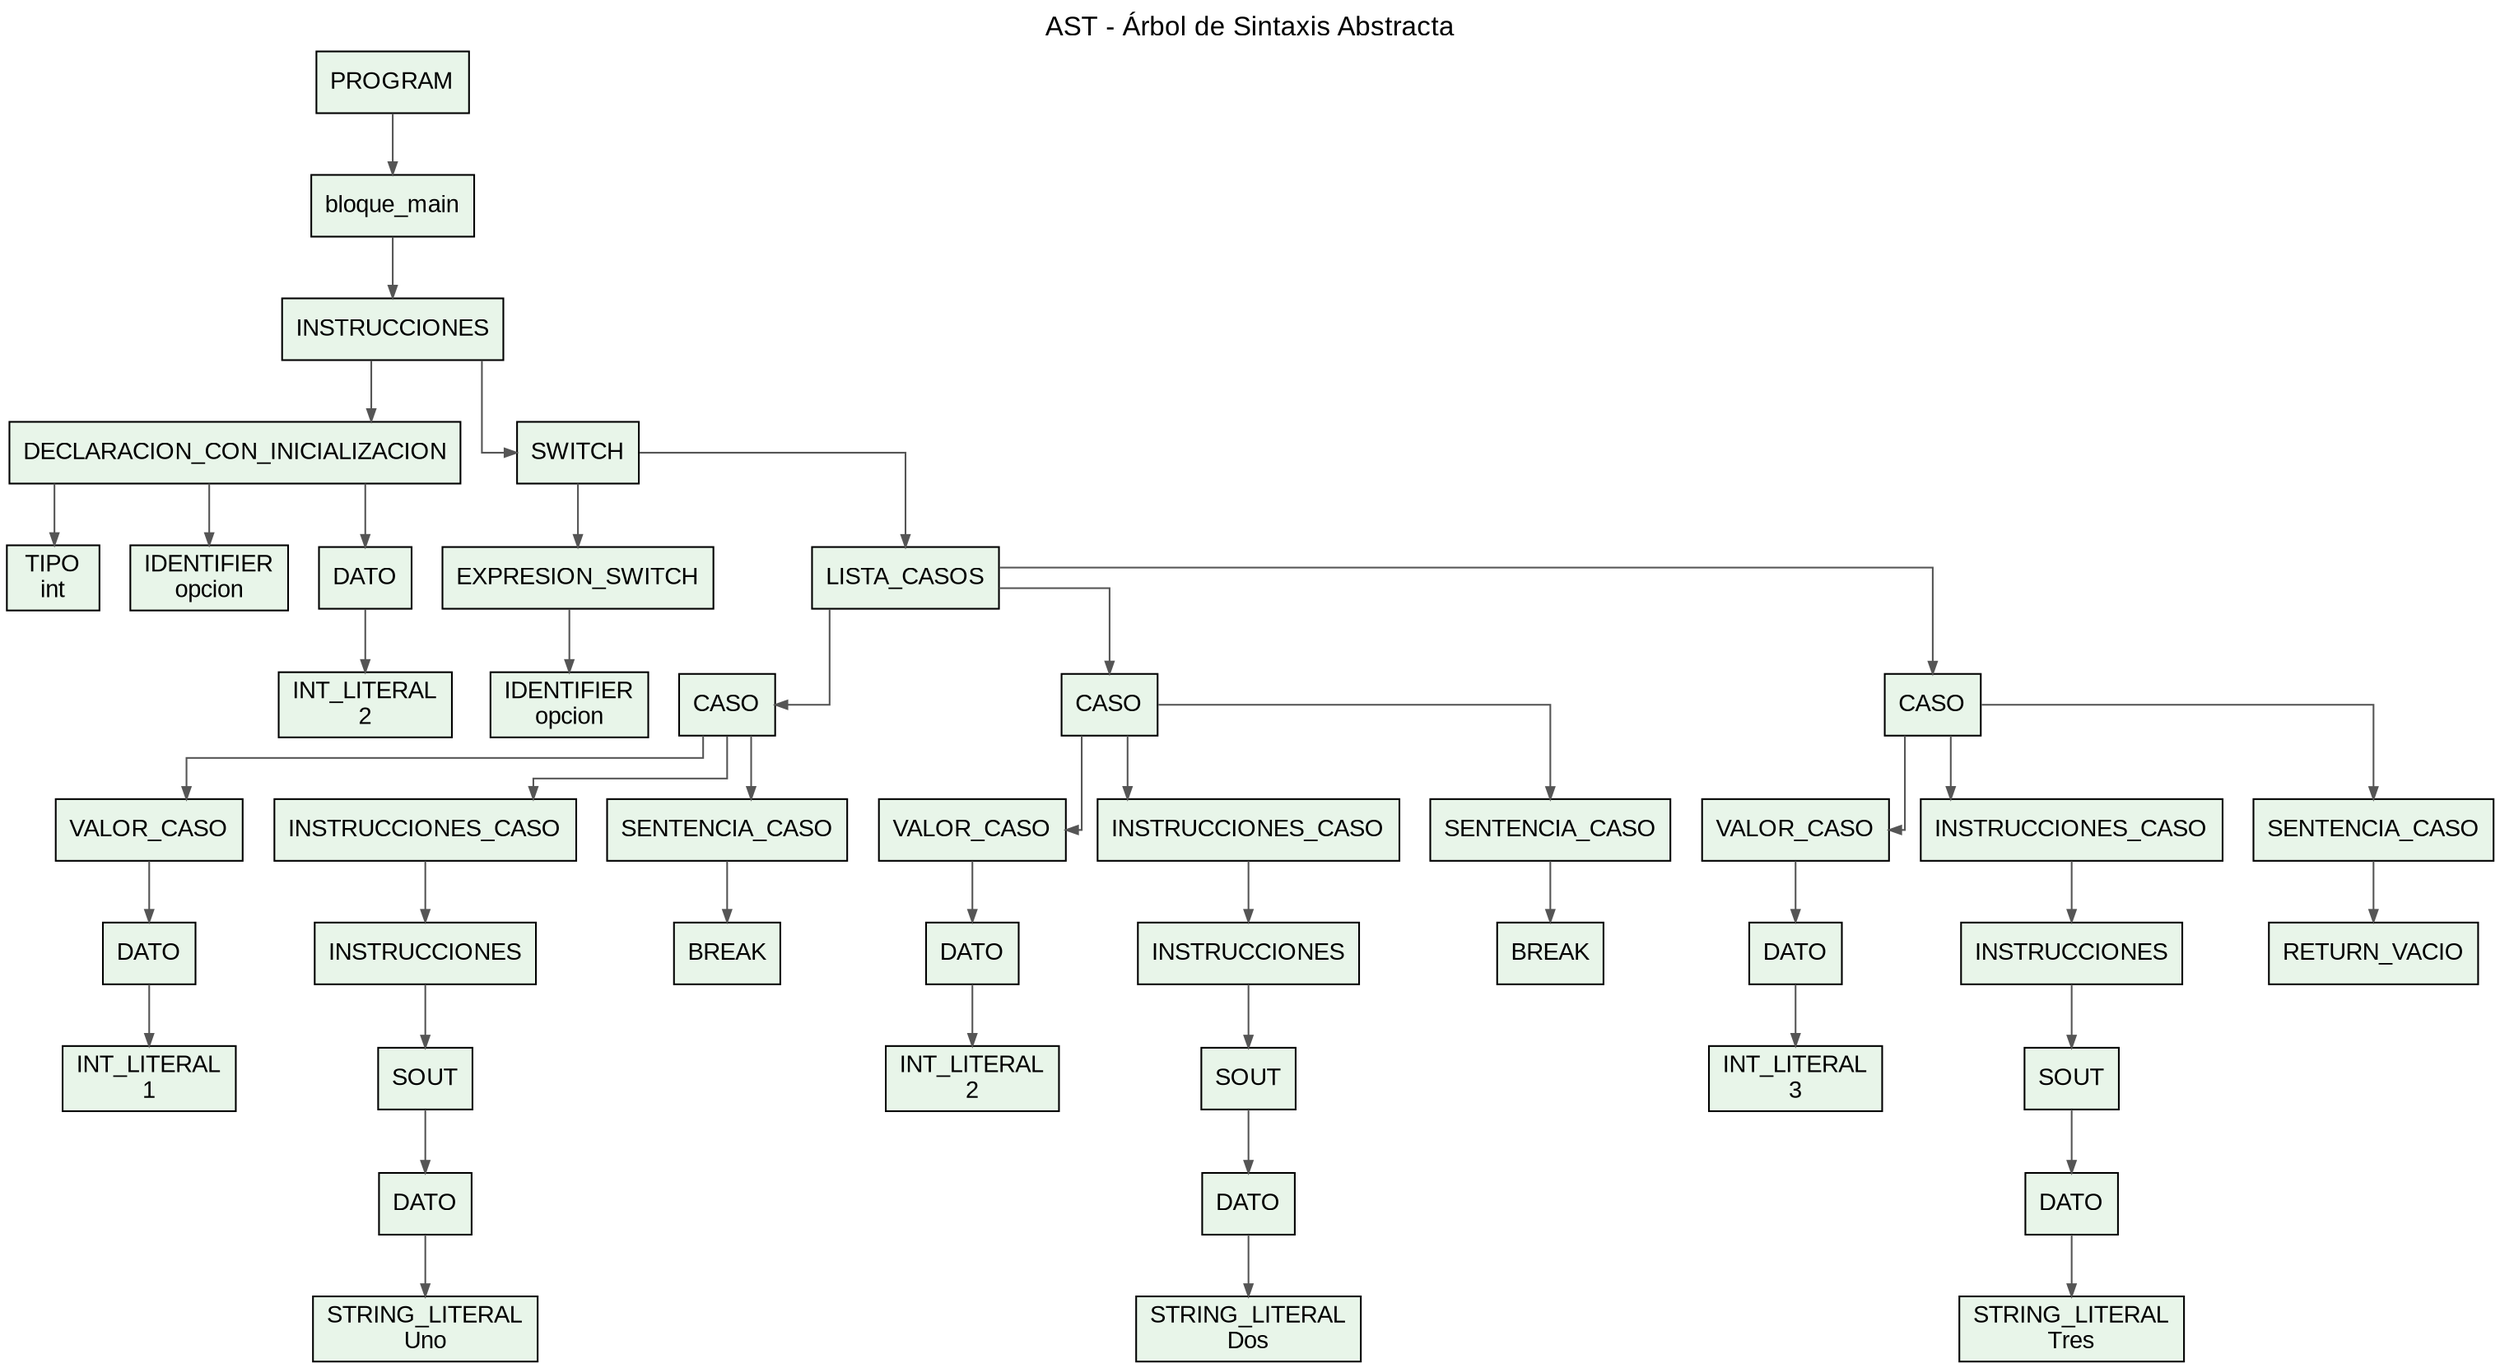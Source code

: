 digraph AST {
  rankdir=TB;
  node [fontname="Arial, sans-serif", style=filled, shape=box, fillcolor="#E8F5E9"];
  edge [fontname="Arial, sans-serif", color="#555555", arrowsize=0.7];
  graph [fontname="Arial, sans-serif", labelloc=t, fontsize=16];
  label="AST - Árbol de Sintaxis Abstracta";
  splines=ortho;
  concentrate=true;

  node_0 [label="PROGRAM"];
  node_1 [label="bloque_main"];
  node_0 -> node_1;
  node_2 [label="INSTRUCCIONES"];
  node_1 -> node_2;
  node_3 [label="DECLARACION_CON_INICIALIZACION"];
  node_2 -> node_3;
  node_4 [label="TIPO\nint"];
  node_3 -> node_4;
  node_5 [label="IDENTIFIER\nopcion"];
  node_3 -> node_5;
  node_6 [label="DATO"];
  node_3 -> node_6;
  node_7 [label="INT_LITERAL\n2"];
  node_6 -> node_7;
  node_8 [label="SWITCH"];
  node_2 -> node_8;
  node_9 [label="EXPRESION_SWITCH"];
  node_8 -> node_9;
  node_10 [label="IDENTIFIER\nopcion"];
  node_9 -> node_10;
  node_11 [label="LISTA_CASOS"];
  node_8 -> node_11;
  node_12 [label="CASO"];
  node_11 -> node_12;
  node_13 [label="VALOR_CASO"];
  node_12 -> node_13;
  node_14 [label="DATO"];
  node_13 -> node_14;
  node_15 [label="INT_LITERAL\n1"];
  node_14 -> node_15;
  node_16 [label="INSTRUCCIONES_CASO"];
  node_12 -> node_16;
  node_17 [label="INSTRUCCIONES"];
  node_16 -> node_17;
  node_18 [label="SOUT"];
  node_17 -> node_18;
  node_19 [label="DATO"];
  node_18 -> node_19;
  node_20 [label="STRING_LITERAL\nUno"];
  node_19 -> node_20;
  node_21 [label="SENTENCIA_CASO"];
  node_12 -> node_21;
  node_22 [label="BREAK"];
  node_21 -> node_22;
  node_23 [label="CASO"];
  node_11 -> node_23;
  node_24 [label="VALOR_CASO"];
  node_23 -> node_24;
  node_25 [label="DATO"];
  node_24 -> node_25;
  node_26 [label="INT_LITERAL\n2"];
  node_25 -> node_26;
  node_27 [label="INSTRUCCIONES_CASO"];
  node_23 -> node_27;
  node_28 [label="INSTRUCCIONES"];
  node_27 -> node_28;
  node_29 [label="SOUT"];
  node_28 -> node_29;
  node_30 [label="DATO"];
  node_29 -> node_30;
  node_31 [label="STRING_LITERAL\nDos"];
  node_30 -> node_31;
  node_32 [label="SENTENCIA_CASO"];
  node_23 -> node_32;
  node_33 [label="BREAK"];
  node_32 -> node_33;
  node_34 [label="CASO"];
  node_11 -> node_34;
  node_35 [label="VALOR_CASO"];
  node_34 -> node_35;
  node_36 [label="DATO"];
  node_35 -> node_36;
  node_37 [label="INT_LITERAL\n3"];
  node_36 -> node_37;
  node_38 [label="INSTRUCCIONES_CASO"];
  node_34 -> node_38;
  node_39 [label="INSTRUCCIONES"];
  node_38 -> node_39;
  node_40 [label="SOUT"];
  node_39 -> node_40;
  node_41 [label="DATO"];
  node_40 -> node_41;
  node_42 [label="STRING_LITERAL\nTres"];
  node_41 -> node_42;
  node_43 [label="SENTENCIA_CASO"];
  node_34 -> node_43;
  node_44 [label="RETURN_VACIO"];
  node_43 -> node_44;

}
